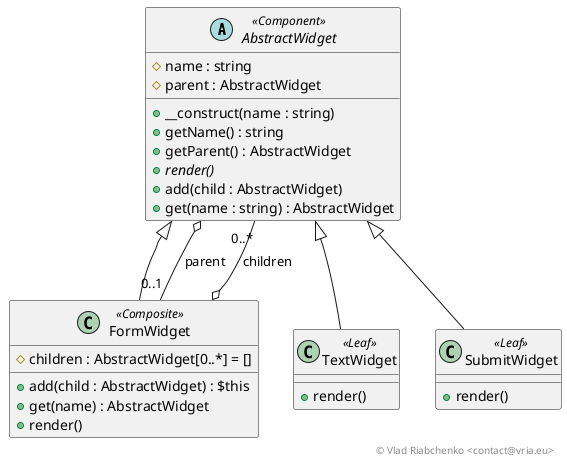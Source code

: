 @startuml

abstract class AbstractWidget << Component >> {
    #name : string
    #parent : AbstractWidget
    +__construct(name : string)
    +getName() : string
    +getParent() : AbstractWidget
    +{abstract}render()
    +add(child : AbstractWidget)
    +get(name : string) : AbstractWidget
}

class FormWidget << Composite >> {
    #children : AbstractWidget[0..*] = []
    +add(child : AbstractWidget) : $this
    +get(name) : AbstractWidget
    +render()
}

class TextWidget << Leaf >> {
    +render()
}

class SubmitWidget << Leaf >> {
    +render()
}

class FormWidget extends AbstractWidget
FormWidget o-- "0..*" AbstractWidget : children
AbstractWidget o-- "0..1" FormWidget : parent

class SubmitWidget extends AbstractWidget

class TextWidget extends AbstractWidget

right footer © Vlad Riabchenko <contact@vria.eu>

@enduml
